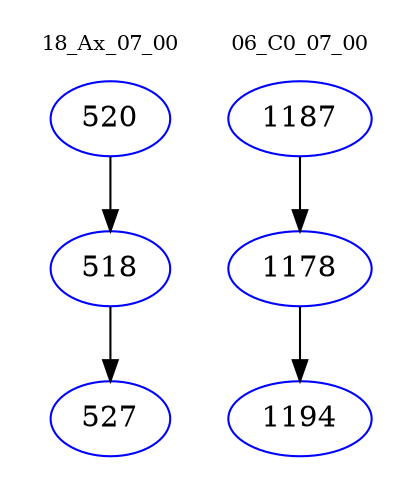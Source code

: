 digraph{
subgraph cluster_0 {
color = white
label = "18_Ax_07_00";
fontsize=10;
T0_520 [label="520", color="blue"]
T0_520 -> T0_518 [color="black"]
T0_518 [label="518", color="blue"]
T0_518 -> T0_527 [color="black"]
T0_527 [label="527", color="blue"]
}
subgraph cluster_1 {
color = white
label = "06_C0_07_00";
fontsize=10;
T1_1187 [label="1187", color="blue"]
T1_1187 -> T1_1178 [color="black"]
T1_1178 [label="1178", color="blue"]
T1_1178 -> T1_1194 [color="black"]
T1_1194 [label="1194", color="blue"]
}
}
